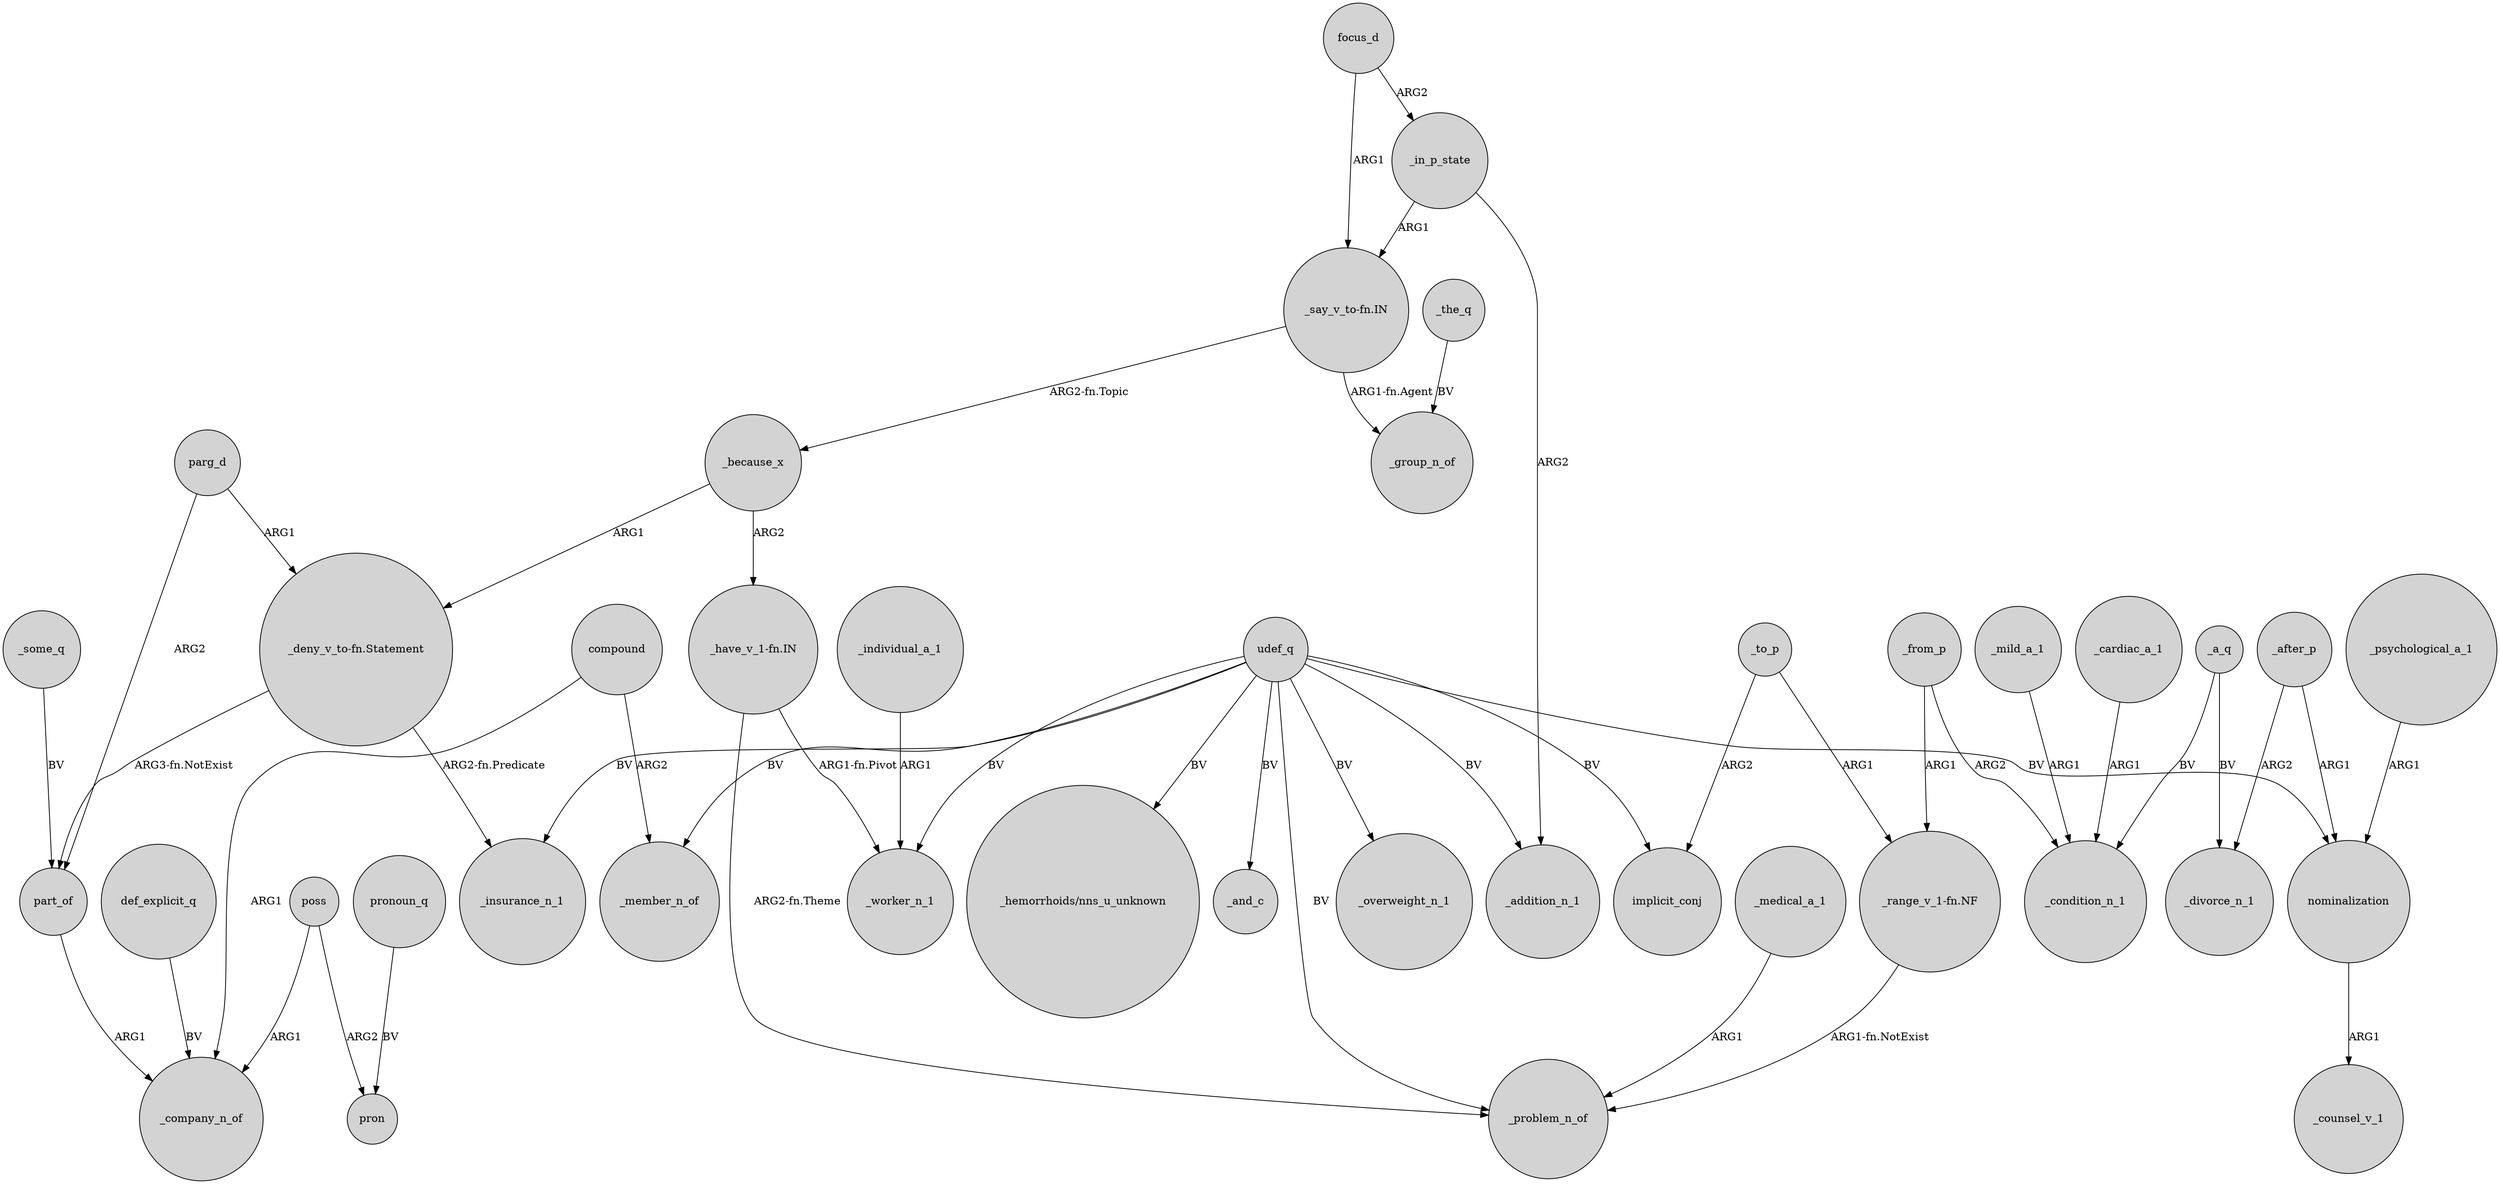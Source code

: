 digraph {
	node [shape=circle style=filled]
	"_say_v_to-fn.IN" -> _group_n_of [label="ARG1-fn.Agent"]
	parg_d -> "_deny_v_to-fn.Statement" [label=ARG1]
	udef_q -> _overweight_n_1 [label=BV]
	"_deny_v_to-fn.Statement" -> part_of [label="ARG3-fn.NotExist"]
	poss -> pron [label=ARG2]
	udef_q -> _insurance_n_1 [label=BV]
	"_deny_v_to-fn.Statement" -> _insurance_n_1 [label="ARG2-fn.Predicate"]
	_because_x -> "_have_v_1-fn.IN" [label=ARG2]
	focus_d -> _in_p_state [label=ARG2]
	udef_q -> _worker_n_1 [label=BV]
	"_have_v_1-fn.IN" -> _worker_n_1 [label="ARG1-fn.Pivot"]
	"_have_v_1-fn.IN" -> _problem_n_of [label="ARG2-fn.Theme"]
	_because_x -> "_deny_v_to-fn.Statement" [label=ARG1]
	_individual_a_1 -> _worker_n_1 [label=ARG1]
	_to_p -> "_range_v_1-fn.NF" [label=ARG1]
	udef_q -> _problem_n_of [label=BV]
	_the_q -> _group_n_of [label=BV]
	_after_p -> nominalization [label=ARG1]
	udef_q -> implicit_conj [label=BV]
	compound -> _member_n_of [label=ARG2]
	"_range_v_1-fn.NF" -> _problem_n_of [label="ARG1-fn.NotExist"]
	_a_q -> _condition_n_1 [label=BV]
	_from_p -> _condition_n_1 [label=ARG2]
	"_say_v_to-fn.IN" -> _because_x [label="ARG2-fn.Topic"]
	_some_q -> part_of [label=BV]
	def_explicit_q -> _company_n_of [label=BV]
	compound -> _company_n_of [label=ARG1]
	pronoun_q -> pron [label=BV]
	_medical_a_1 -> _problem_n_of [label=ARG1]
	part_of -> _company_n_of [label=ARG1]
	_cardiac_a_1 -> _condition_n_1 [label=ARG1]
	udef_q -> _member_n_of [label=BV]
	_psychological_a_1 -> nominalization [label=ARG1]
	_mild_a_1 -> _condition_n_1 [label=ARG1]
	udef_q -> nominalization [label=BV]
	_in_p_state -> _addition_n_1 [label=ARG2]
	nominalization -> _counsel_v_1 [label=ARG1]
	_to_p -> implicit_conj [label=ARG2]
	_a_q -> _divorce_n_1 [label=BV]
	udef_q -> "_hemorrhoids/nns_u_unknown" [label=BV]
	poss -> _company_n_of [label=ARG1]
	parg_d -> part_of [label=ARG2]
	_from_p -> "_range_v_1-fn.NF" [label=ARG1]
	_after_p -> _divorce_n_1 [label=ARG2]
	udef_q -> _and_c [label=BV]
	_in_p_state -> "_say_v_to-fn.IN" [label=ARG1]
	udef_q -> _addition_n_1 [label=BV]
	focus_d -> "_say_v_to-fn.IN" [label=ARG1]
}
